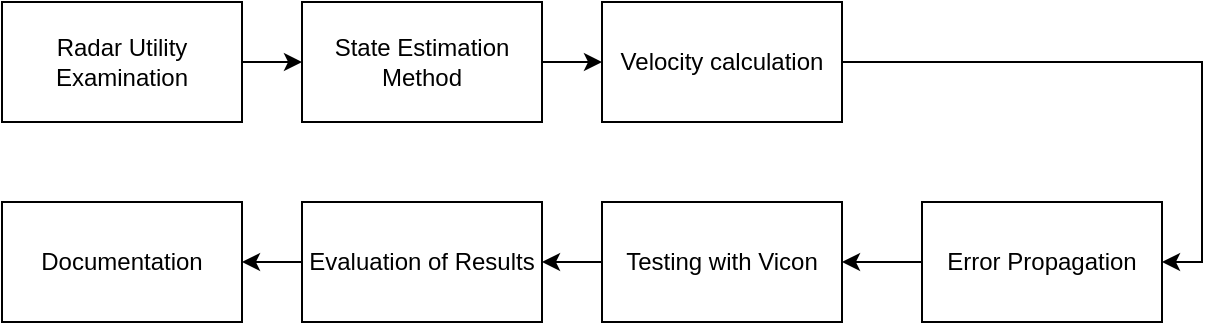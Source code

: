 <mxfile version="14.1.8" type="github">
  <diagram id="C5RBs43oDa-KdzZeNtuy" name="Page-1">
    <mxGraphModel dx="1355" dy="799" grid="1" gridSize="10" guides="1" tooltips="1" connect="1" arrows="1" fold="1" page="1" pageScale="1" pageWidth="827" pageHeight="1169" math="0" shadow="0">
      <root>
        <mxCell id="WIyWlLk6GJQsqaUBKTNV-0" />
        <mxCell id="WIyWlLk6GJQsqaUBKTNV-1" parent="WIyWlLk6GJQsqaUBKTNV-0" />
        <mxCell id="zAImhg-2p-ZFRqmli4V1-4" value="" style="edgeStyle=orthogonalEdgeStyle;rounded=0;orthogonalLoop=1;jettySize=auto;html=1;" edge="1" parent="WIyWlLk6GJQsqaUBKTNV-1" source="zAImhg-2p-ZFRqmli4V1-0" target="zAImhg-2p-ZFRqmli4V1-1">
          <mxGeometry relative="1" as="geometry" />
        </mxCell>
        <mxCell id="zAImhg-2p-ZFRqmli4V1-0" value="Radar Utility Examination" style="rounded=0;whiteSpace=wrap;html=1;" vertex="1" parent="WIyWlLk6GJQsqaUBKTNV-1">
          <mxGeometry x="120" y="200" width="120" height="60" as="geometry" />
        </mxCell>
        <mxCell id="zAImhg-2p-ZFRqmli4V1-5" value="" style="edgeStyle=orthogonalEdgeStyle;rounded=0;orthogonalLoop=1;jettySize=auto;html=1;" edge="1" parent="WIyWlLk6GJQsqaUBKTNV-1" source="zAImhg-2p-ZFRqmli4V1-1" target="zAImhg-2p-ZFRqmli4V1-2">
          <mxGeometry relative="1" as="geometry" />
        </mxCell>
        <mxCell id="zAImhg-2p-ZFRqmli4V1-1" value="State Estimation Method" style="rounded=0;whiteSpace=wrap;html=1;" vertex="1" parent="WIyWlLk6GJQsqaUBKTNV-1">
          <mxGeometry x="270" y="200" width="120" height="60" as="geometry" />
        </mxCell>
        <mxCell id="zAImhg-2p-ZFRqmli4V1-12" style="edgeStyle=orthogonalEdgeStyle;rounded=0;orthogonalLoop=1;jettySize=auto;html=1;entryX=1;entryY=0.5;entryDx=0;entryDy=0;" edge="1" parent="WIyWlLk6GJQsqaUBKTNV-1" source="zAImhg-2p-ZFRqmli4V1-2" target="zAImhg-2p-ZFRqmli4V1-3">
          <mxGeometry relative="1" as="geometry" />
        </mxCell>
        <mxCell id="zAImhg-2p-ZFRqmli4V1-2" value="Velocity calculation" style="whiteSpace=wrap;html=1;" vertex="1" parent="WIyWlLk6GJQsqaUBKTNV-1">
          <mxGeometry x="420" y="200" width="120" height="60" as="geometry" />
        </mxCell>
        <mxCell id="zAImhg-2p-ZFRqmli4V1-9" value="" style="edgeStyle=orthogonalEdgeStyle;rounded=0;orthogonalLoop=1;jettySize=auto;html=1;" edge="1" parent="WIyWlLk6GJQsqaUBKTNV-1" source="zAImhg-2p-ZFRqmli4V1-3" target="zAImhg-2p-ZFRqmli4V1-7">
          <mxGeometry relative="1" as="geometry" />
        </mxCell>
        <mxCell id="zAImhg-2p-ZFRqmli4V1-3" value="Error Propagation" style="whiteSpace=wrap;html=1;" vertex="1" parent="WIyWlLk6GJQsqaUBKTNV-1">
          <mxGeometry x="580" y="300" width="120" height="60" as="geometry" />
        </mxCell>
        <mxCell id="zAImhg-2p-ZFRqmli4V1-10" value="" style="edgeStyle=orthogonalEdgeStyle;rounded=0;orthogonalLoop=1;jettySize=auto;html=1;" edge="1" parent="WIyWlLk6GJQsqaUBKTNV-1" source="zAImhg-2p-ZFRqmli4V1-7" target="zAImhg-2p-ZFRqmli4V1-8">
          <mxGeometry relative="1" as="geometry" />
        </mxCell>
        <mxCell id="zAImhg-2p-ZFRqmli4V1-7" value="Testing with Vicon" style="whiteSpace=wrap;html=1;" vertex="1" parent="WIyWlLk6GJQsqaUBKTNV-1">
          <mxGeometry x="420" y="300" width="120" height="60" as="geometry" />
        </mxCell>
        <mxCell id="zAImhg-2p-ZFRqmli4V1-14" value="" style="edgeStyle=orthogonalEdgeStyle;rounded=0;orthogonalLoop=1;jettySize=auto;html=1;" edge="1" parent="WIyWlLk6GJQsqaUBKTNV-1" source="zAImhg-2p-ZFRqmli4V1-8" target="zAImhg-2p-ZFRqmli4V1-13">
          <mxGeometry relative="1" as="geometry" />
        </mxCell>
        <mxCell id="zAImhg-2p-ZFRqmli4V1-8" value="Evaluation of Results" style="whiteSpace=wrap;html=1;" vertex="1" parent="WIyWlLk6GJQsqaUBKTNV-1">
          <mxGeometry x="270" y="300" width="120" height="60" as="geometry" />
        </mxCell>
        <mxCell id="zAImhg-2p-ZFRqmli4V1-13" value="Documentation" style="whiteSpace=wrap;html=1;" vertex="1" parent="WIyWlLk6GJQsqaUBKTNV-1">
          <mxGeometry x="120" y="300" width="120" height="60" as="geometry" />
        </mxCell>
      </root>
    </mxGraphModel>
  </diagram>
</mxfile>
